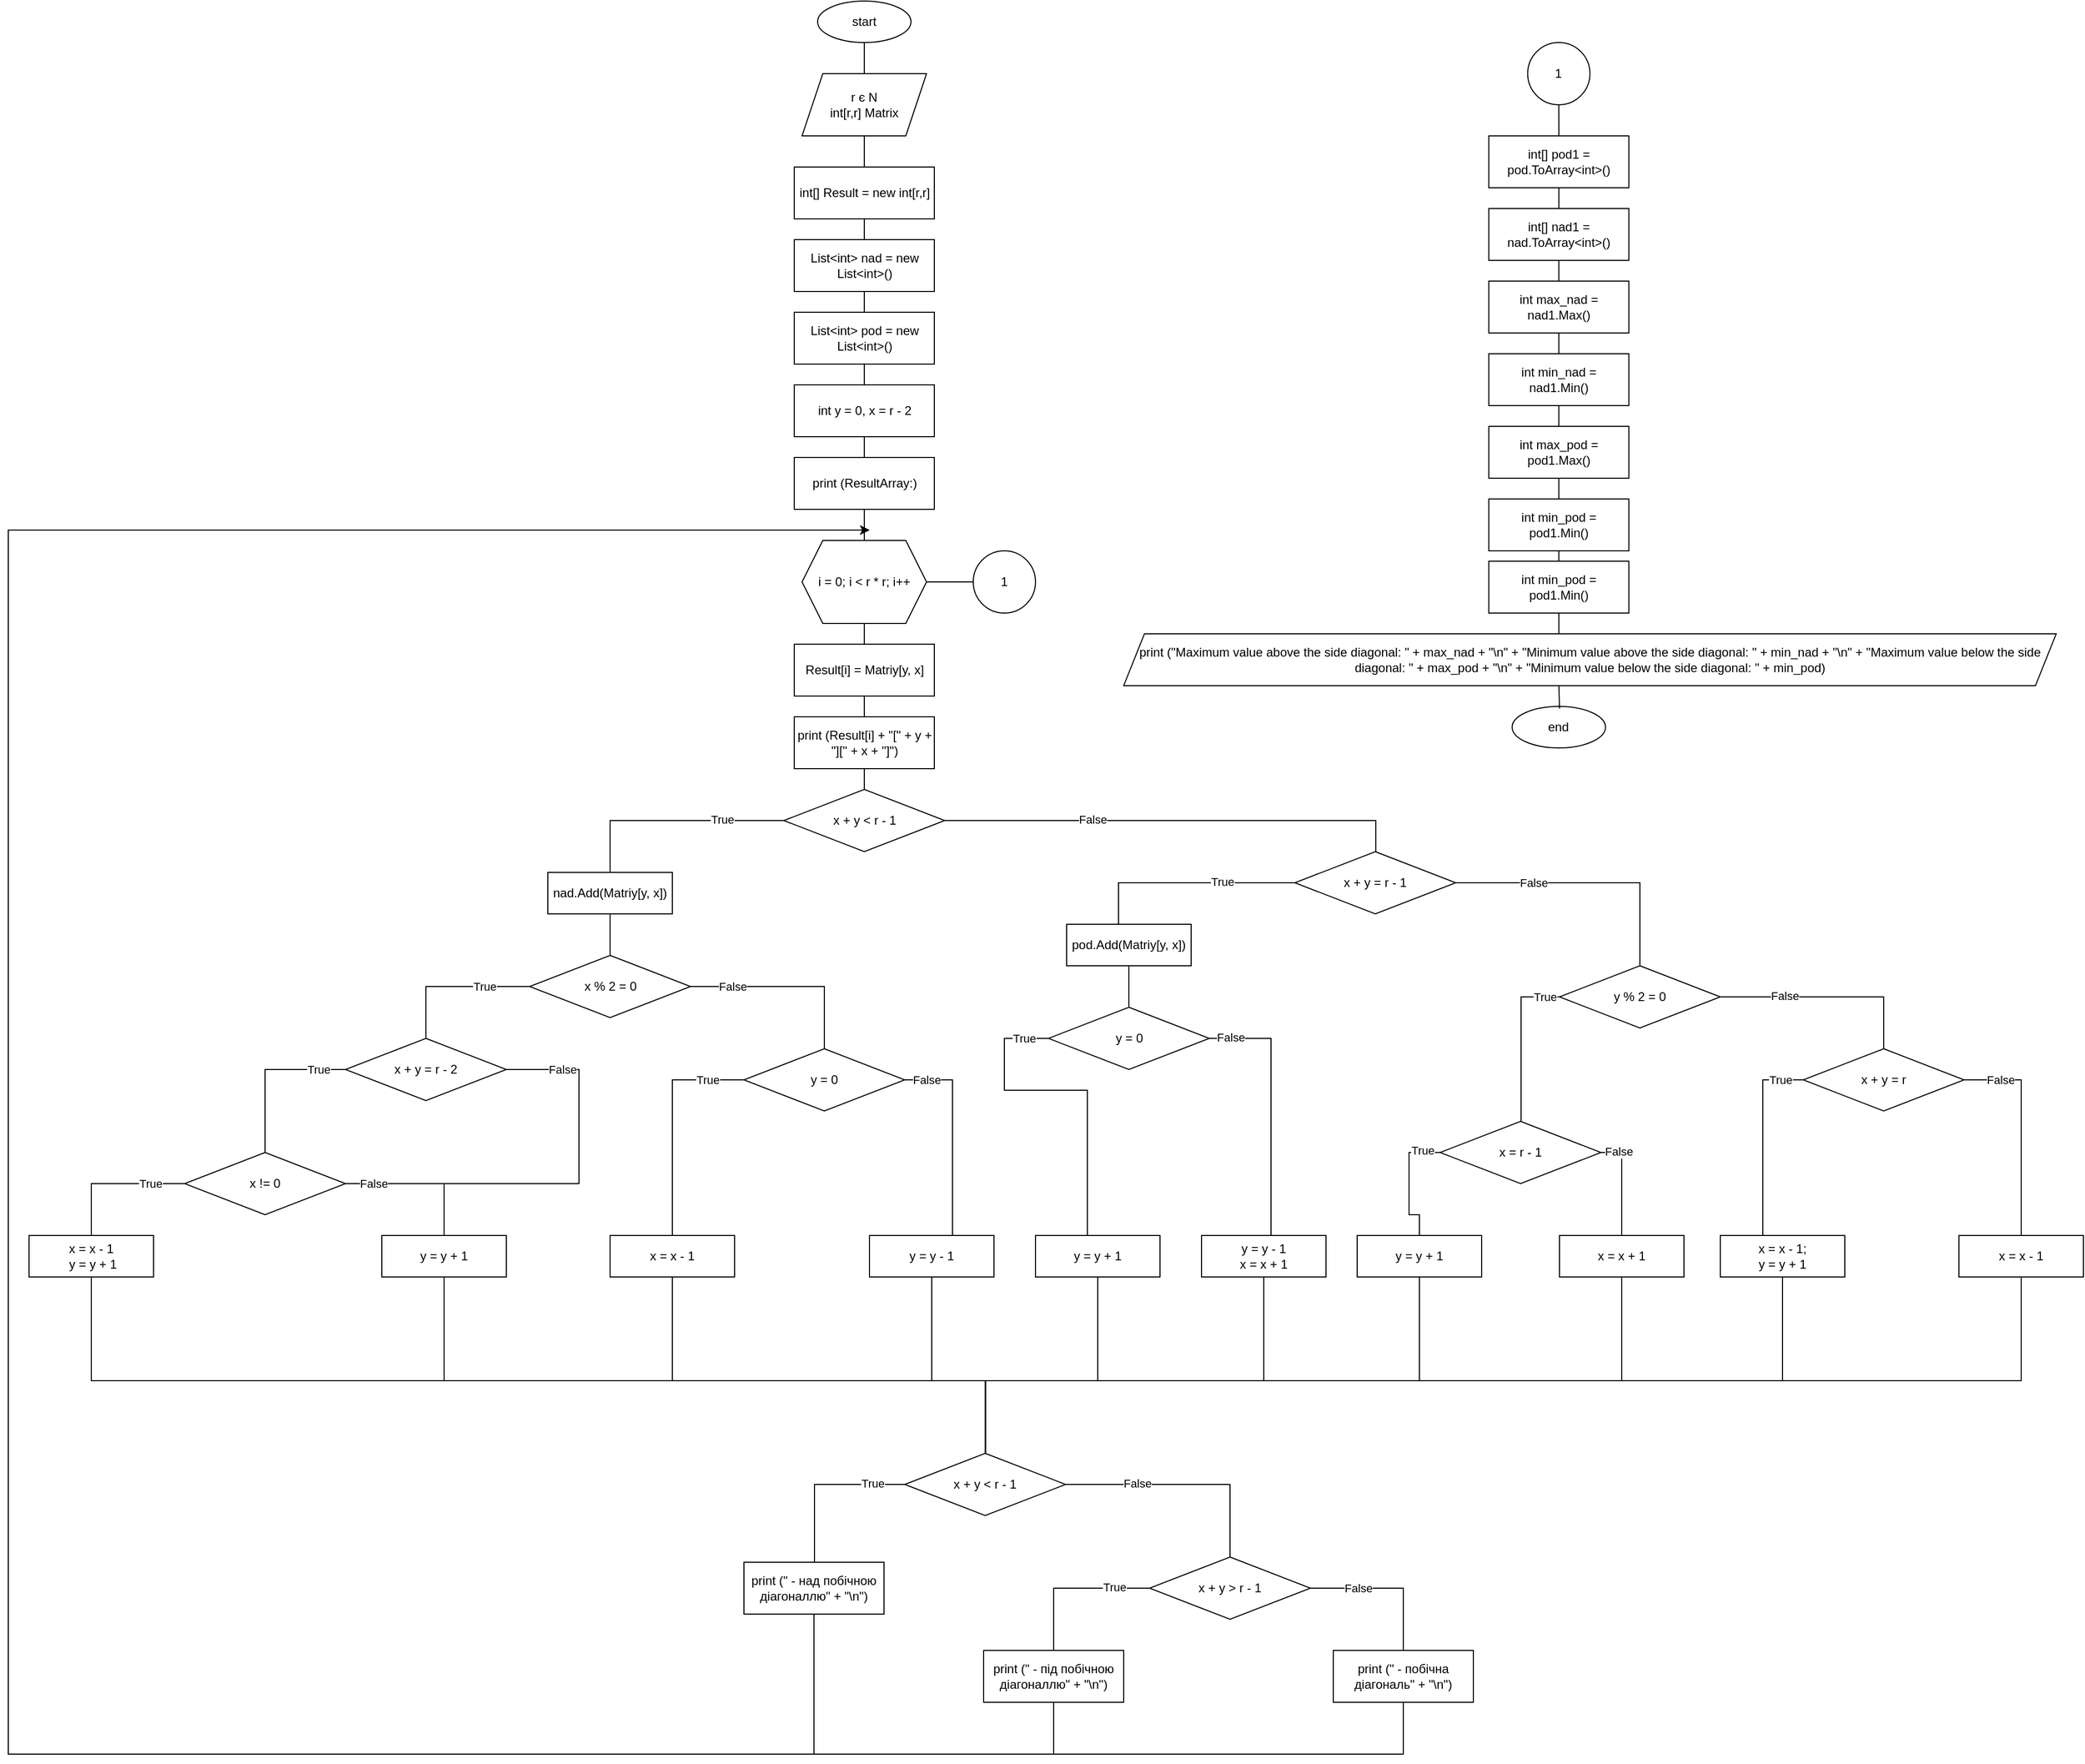 <mxfile version="15.8.4" type="device"><diagram id="0aFGs15Pa9pbPCYciyh3" name="SXEMA"><mxGraphModel dx="2048" dy="764" grid="1" gridSize="10" guides="1" tooltips="1" connect="1" arrows="1" fold="1" page="1" pageScale="1" pageWidth="827" pageHeight="1169" math="0" shadow="0"><root><mxCell id="0"/><mxCell id="1" parent="0"/><mxCell id="jtoXABAbTX1ExnjrlU8F-3" style="edgeStyle=orthogonalEdgeStyle;rounded=0;orthogonalLoop=1;jettySize=auto;html=1;endArrow=none;endFill=0;" parent="1" source="jtoXABAbTX1ExnjrlU8F-1" target="jtoXABAbTX1ExnjrlU8F-2" edge="1"><mxGeometry relative="1" as="geometry"/></mxCell><mxCell id="jtoXABAbTX1ExnjrlU8F-1" value="start" style="ellipse;whiteSpace=wrap;html=1;" parent="1" vertex="1"><mxGeometry x="330" y="310" width="90" height="40" as="geometry"/></mxCell><mxCell id="jtoXABAbTX1ExnjrlU8F-5" style="edgeStyle=orthogonalEdgeStyle;rounded=0;orthogonalLoop=1;jettySize=auto;html=1;endArrow=none;endFill=0;" parent="1" source="jtoXABAbTX1ExnjrlU8F-2" target="jtoXABAbTX1ExnjrlU8F-4" edge="1"><mxGeometry relative="1" as="geometry"/></mxCell><mxCell id="jtoXABAbTX1ExnjrlU8F-2" value="r є N&lt;br&gt;int[r,r] Matrix" style="shape=parallelogram;perimeter=parallelogramPerimeter;whiteSpace=wrap;html=1;fixedSize=1;" parent="1" vertex="1"><mxGeometry x="315" y="380" width="120" height="60" as="geometry"/></mxCell><mxCell id="jtoXABAbTX1ExnjrlU8F-8" style="edgeStyle=orthogonalEdgeStyle;rounded=0;orthogonalLoop=1;jettySize=auto;html=1;endArrow=none;endFill=0;" parent="1" source="jtoXABAbTX1ExnjrlU8F-4" target="jtoXABAbTX1ExnjrlU8F-7" edge="1"><mxGeometry relative="1" as="geometry"/></mxCell><mxCell id="jtoXABAbTX1ExnjrlU8F-4" value="int[] Result = new int[r,r]" style="rounded=0;whiteSpace=wrap;html=1;" parent="1" vertex="1"><mxGeometry x="307.5" y="470" width="135" height="50" as="geometry"/></mxCell><mxCell id="jtoXABAbTX1ExnjrlU8F-10" style="edgeStyle=orthogonalEdgeStyle;rounded=0;orthogonalLoop=1;jettySize=auto;html=1;endArrow=none;endFill=0;" parent="1" source="jtoXABAbTX1ExnjrlU8F-7" target="jtoXABAbTX1ExnjrlU8F-9" edge="1"><mxGeometry relative="1" as="geometry"/></mxCell><mxCell id="jtoXABAbTX1ExnjrlU8F-7" value="List&amp;lt;int&amp;gt; nad = new List&amp;lt;int&amp;gt;()" style="rounded=0;whiteSpace=wrap;html=1;" parent="1" vertex="1"><mxGeometry x="307.5" y="540" width="135" height="50" as="geometry"/></mxCell><mxCell id="jtoXABAbTX1ExnjrlU8F-12" style="edgeStyle=orthogonalEdgeStyle;rounded=0;orthogonalLoop=1;jettySize=auto;html=1;endArrow=none;endFill=0;" parent="1" source="jtoXABAbTX1ExnjrlU8F-9" target="jtoXABAbTX1ExnjrlU8F-11" edge="1"><mxGeometry relative="1" as="geometry"/></mxCell><mxCell id="jtoXABAbTX1ExnjrlU8F-9" value="List&amp;lt;int&amp;gt; pod = new List&amp;lt;int&amp;gt;()" style="rounded=0;whiteSpace=wrap;html=1;" parent="1" vertex="1"><mxGeometry x="307.5" y="610" width="135" height="50" as="geometry"/></mxCell><mxCell id="jtoXABAbTX1ExnjrlU8F-14" style="edgeStyle=orthogonalEdgeStyle;rounded=0;orthogonalLoop=1;jettySize=auto;html=1;endArrow=none;endFill=0;" parent="1" source="jtoXABAbTX1ExnjrlU8F-11" target="jtoXABAbTX1ExnjrlU8F-13" edge="1"><mxGeometry relative="1" as="geometry"/></mxCell><mxCell id="jtoXABAbTX1ExnjrlU8F-11" value="int y = 0, x = r - 2" style="rounded=0;whiteSpace=wrap;html=1;" parent="1" vertex="1"><mxGeometry x="307.5" y="680" width="135" height="50" as="geometry"/></mxCell><mxCell id="jtoXABAbTX1ExnjrlU8F-16" style="edgeStyle=orthogonalEdgeStyle;rounded=0;orthogonalLoop=1;jettySize=auto;html=1;endArrow=none;endFill=0;" parent="1" source="jtoXABAbTX1ExnjrlU8F-13" target="jtoXABAbTX1ExnjrlU8F-15" edge="1"><mxGeometry relative="1" as="geometry"/></mxCell><mxCell id="jtoXABAbTX1ExnjrlU8F-13" value="print (ResultArray:)" style="rounded=0;whiteSpace=wrap;html=1;" parent="1" vertex="1"><mxGeometry x="307.5" y="750" width="135" height="50" as="geometry"/></mxCell><mxCell id="jtoXABAbTX1ExnjrlU8F-18" style="edgeStyle=orthogonalEdgeStyle;rounded=0;orthogonalLoop=1;jettySize=auto;html=1;endArrow=none;endFill=0;" parent="1" source="jtoXABAbTX1ExnjrlU8F-15" target="jtoXABAbTX1ExnjrlU8F-17" edge="1"><mxGeometry relative="1" as="geometry"/></mxCell><mxCell id="u1njl9WRKRfnTMF2YB6j-2" style="edgeStyle=orthogonalEdgeStyle;rounded=0;orthogonalLoop=1;jettySize=auto;html=1;entryX=0;entryY=0.5;entryDx=0;entryDy=0;endArrow=none;endFill=0;" edge="1" parent="1" source="jtoXABAbTX1ExnjrlU8F-15" target="u1njl9WRKRfnTMF2YB6j-1"><mxGeometry relative="1" as="geometry"/></mxCell><mxCell id="jtoXABAbTX1ExnjrlU8F-15" value="i = 0; i &amp;lt; r * r; i++" style="shape=hexagon;perimeter=hexagonPerimeter2;whiteSpace=wrap;html=1;fixedSize=1;" parent="1" vertex="1"><mxGeometry x="315" y="830" width="120" height="80" as="geometry"/></mxCell><mxCell id="jtoXABAbTX1ExnjrlU8F-20" style="edgeStyle=orthogonalEdgeStyle;rounded=0;orthogonalLoop=1;jettySize=auto;html=1;endArrow=none;endFill=0;" parent="1" source="jtoXABAbTX1ExnjrlU8F-17" target="jtoXABAbTX1ExnjrlU8F-19" edge="1"><mxGeometry relative="1" as="geometry"/></mxCell><mxCell id="jtoXABAbTX1ExnjrlU8F-17" value="Result[i] = Matriy[y, x]" style="rounded=0;whiteSpace=wrap;html=1;" parent="1" vertex="1"><mxGeometry x="307.5" y="930" width="135" height="50" as="geometry"/></mxCell><mxCell id="jtoXABAbTX1ExnjrlU8F-22" style="edgeStyle=orthogonalEdgeStyle;rounded=0;orthogonalLoop=1;jettySize=auto;html=1;endArrow=none;endFill=0;" parent="1" source="jtoXABAbTX1ExnjrlU8F-19" target="jtoXABAbTX1ExnjrlU8F-21" edge="1"><mxGeometry relative="1" as="geometry"/></mxCell><mxCell id="jtoXABAbTX1ExnjrlU8F-19" value="print&amp;nbsp;(Result[i] + &quot;[&quot; + y + &quot;][&quot; + x + &quot;]&quot;)" style="rounded=0;whiteSpace=wrap;html=1;" parent="1" vertex="1"><mxGeometry x="307.5" y="1000" width="135" height="50" as="geometry"/></mxCell><mxCell id="jtoXABAbTX1ExnjrlU8F-24" style="edgeStyle=orthogonalEdgeStyle;rounded=0;orthogonalLoop=1;jettySize=auto;html=1;entryX=0.5;entryY=0;entryDx=0;entryDy=0;endArrow=none;endFill=0;" parent="1" source="jtoXABAbTX1ExnjrlU8F-21" target="jtoXABAbTX1ExnjrlU8F-23" edge="1"><mxGeometry relative="1" as="geometry"><Array as="points"><mxPoint x="130" y="1100"/></Array></mxGeometry></mxCell><mxCell id="jtoXABAbTX1ExnjrlU8F-27" value="True" style="edgeLabel;html=1;align=center;verticalAlign=middle;resizable=0;points=[];" parent="jtoXABAbTX1ExnjrlU8F-24" vertex="1" connectable="0"><mxGeometry x="-0.453" y="-1" relative="1" as="geometry"><mxPoint as="offset"/></mxGeometry></mxCell><mxCell id="jtoXABAbTX1ExnjrlU8F-66" style="edgeStyle=orthogonalEdgeStyle;rounded=0;orthogonalLoop=1;jettySize=auto;html=1;endArrow=none;endFill=0;" parent="1" source="jtoXABAbTX1ExnjrlU8F-21" target="jtoXABAbTX1ExnjrlU8F-65" edge="1"><mxGeometry relative="1" as="geometry"><Array as="points"><mxPoint x="868" y="1100"/></Array></mxGeometry></mxCell><mxCell id="jtoXABAbTX1ExnjrlU8F-91" value="False" style="edgeLabel;html=1;align=center;verticalAlign=middle;resizable=0;points=[];" parent="jtoXABAbTX1ExnjrlU8F-66" vertex="1" connectable="0"><mxGeometry x="-0.362" y="1" relative="1" as="geometry"><mxPoint as="offset"/></mxGeometry></mxCell><mxCell id="jtoXABAbTX1ExnjrlU8F-21" value="x + y &amp;lt; r - 1" style="rhombus;whiteSpace=wrap;html=1;" parent="1" vertex="1"><mxGeometry x="297.5" y="1070" width="155" height="60" as="geometry"/></mxCell><mxCell id="jtoXABAbTX1ExnjrlU8F-29" style="edgeStyle=orthogonalEdgeStyle;rounded=0;orthogonalLoop=1;jettySize=auto;html=1;endArrow=none;endFill=0;" parent="1" source="jtoXABAbTX1ExnjrlU8F-23" target="jtoXABAbTX1ExnjrlU8F-28" edge="1"><mxGeometry relative="1" as="geometry"/></mxCell><mxCell id="jtoXABAbTX1ExnjrlU8F-23" value="nad.Add(Matriy[y, x])" style="rounded=0;whiteSpace=wrap;html=1;" parent="1" vertex="1"><mxGeometry x="70" y="1150" width="120" height="40" as="geometry"/></mxCell><mxCell id="jtoXABAbTX1ExnjrlU8F-31" style="edgeStyle=orthogonalEdgeStyle;rounded=0;orthogonalLoop=1;jettySize=auto;html=1;entryX=0.5;entryY=0;entryDx=0;entryDy=0;endArrow=none;endFill=0;" parent="1" source="jtoXABAbTX1ExnjrlU8F-28" target="jtoXABAbTX1ExnjrlU8F-30" edge="1"><mxGeometry relative="1" as="geometry"><Array as="points"><mxPoint x="-47" y="1260"/></Array></mxGeometry></mxCell><mxCell id="jtoXABAbTX1ExnjrlU8F-34" value="True" style="edgeLabel;html=1;align=center;verticalAlign=middle;resizable=0;points=[];" parent="jtoXABAbTX1ExnjrlU8F-31" vertex="1" connectable="0"><mxGeometry x="-0.286" y="-1" relative="1" as="geometry"><mxPoint x="10" y="1" as="offset"/></mxGeometry></mxCell><mxCell id="jtoXABAbTX1ExnjrlU8F-55" style="edgeStyle=orthogonalEdgeStyle;rounded=0;orthogonalLoop=1;jettySize=auto;html=1;entryX=0.5;entryY=0;entryDx=0;entryDy=0;endArrow=none;endFill=0;" parent="1" source="jtoXABAbTX1ExnjrlU8F-28" target="jtoXABAbTX1ExnjrlU8F-53" edge="1"><mxGeometry relative="1" as="geometry"/></mxCell><mxCell id="jtoXABAbTX1ExnjrlU8F-56" value="False" style="edgeLabel;html=1;align=center;verticalAlign=middle;resizable=0;points=[];" parent="jtoXABAbTX1ExnjrlU8F-55" vertex="1" connectable="0"><mxGeometry x="-0.645" y="2" relative="1" as="geometry"><mxPoint x="7" y="2" as="offset"/></mxGeometry></mxCell><mxCell id="jtoXABAbTX1ExnjrlU8F-28" value="x % 2 = 0" style="rhombus;whiteSpace=wrap;html=1;" parent="1" vertex="1"><mxGeometry x="52.5" y="1230" width="155" height="60" as="geometry"/></mxCell><mxCell id="jtoXABAbTX1ExnjrlU8F-37" style="edgeStyle=orthogonalEdgeStyle;rounded=0;orthogonalLoop=1;jettySize=auto;html=1;entryX=0.5;entryY=0;entryDx=0;entryDy=0;endArrow=none;endFill=0;" parent="1" source="jtoXABAbTX1ExnjrlU8F-30" target="jtoXABAbTX1ExnjrlU8F-36" edge="1"><mxGeometry relative="1" as="geometry"><Array as="points"><mxPoint x="-202" y="1340"/></Array></mxGeometry></mxCell><mxCell id="jtoXABAbTX1ExnjrlU8F-48" value="True" style="edgeLabel;html=1;align=center;verticalAlign=middle;resizable=0;points=[];" parent="jtoXABAbTX1ExnjrlU8F-37" vertex="1" connectable="0"><mxGeometry x="-0.663" y="-1" relative="1" as="geometry"><mxPoint y="1" as="offset"/></mxGeometry></mxCell><mxCell id="jtoXABAbTX1ExnjrlU8F-46" style="edgeStyle=orthogonalEdgeStyle;rounded=0;orthogonalLoop=1;jettySize=auto;html=1;endArrow=none;endFill=0;entryX=0.5;entryY=0;entryDx=0;entryDy=0;exitX=1;exitY=0.5;exitDx=0;exitDy=0;" parent="1" source="jtoXABAbTX1ExnjrlU8F-30" target="jtoXABAbTX1ExnjrlU8F-35" edge="1"><mxGeometry relative="1" as="geometry"><mxPoint x="132.5" y="1350" as="sourcePoint"/><mxPoint x="152.5" y="1520" as="targetPoint"/><Array as="points"><mxPoint x="100" y="1340"/><mxPoint x="100" y="1450"/><mxPoint x="-30" y="1450"/></Array></mxGeometry></mxCell><mxCell id="jtoXABAbTX1ExnjrlU8F-51" value="False" style="edgeLabel;html=1;align=center;verticalAlign=middle;resizable=0;points=[];" parent="jtoXABAbTX1ExnjrlU8F-46" vertex="1" connectable="0"><mxGeometry x="-0.653" y="-2" relative="1" as="geometry"><mxPoint x="-9" y="-2" as="offset"/></mxGeometry></mxCell><mxCell id="jtoXABAbTX1ExnjrlU8F-30" value="x + y = r - 2" style="rhombus;whiteSpace=wrap;html=1;" parent="1" vertex="1"><mxGeometry x="-125" y="1310" width="155" height="60" as="geometry"/></mxCell><mxCell id="jtoXABAbTX1ExnjrlU8F-106" style="edgeStyle=orthogonalEdgeStyle;rounded=0;orthogonalLoop=1;jettySize=auto;html=1;endArrow=none;endFill=0;" parent="1" source="jtoXABAbTX1ExnjrlU8F-35" target="jtoXABAbTX1ExnjrlU8F-104" edge="1"><mxGeometry relative="1" as="geometry"><Array as="points"><mxPoint x="-30" y="1640"/><mxPoint x="492" y="1640"/></Array></mxGeometry></mxCell><mxCell id="jtoXABAbTX1ExnjrlU8F-35" value="y = y + 1" style="rounded=0;whiteSpace=wrap;html=1;" parent="1" vertex="1"><mxGeometry x="-90" y="1500" width="120" height="40" as="geometry"/></mxCell><mxCell id="jtoXABAbTX1ExnjrlU8F-43" style="edgeStyle=orthogonalEdgeStyle;rounded=0;orthogonalLoop=1;jettySize=auto;html=1;entryX=0.5;entryY=0;entryDx=0;entryDy=0;endArrow=none;endFill=0;" parent="1" source="jtoXABAbTX1ExnjrlU8F-36" target="jtoXABAbTX1ExnjrlU8F-41" edge="1"><mxGeometry relative="1" as="geometry"><Array as="points"><mxPoint x="-370" y="1450"/></Array></mxGeometry></mxCell><mxCell id="jtoXABAbTX1ExnjrlU8F-49" value="True" style="edgeLabel;html=1;align=center;verticalAlign=middle;resizable=0;points=[];" parent="jtoXABAbTX1ExnjrlU8F-43" vertex="1" connectable="0"><mxGeometry x="-0.305" relative="1" as="geometry"><mxPoint x="15" as="offset"/></mxGeometry></mxCell><mxCell id="jtoXABAbTX1ExnjrlU8F-45" style="edgeStyle=orthogonalEdgeStyle;rounded=0;orthogonalLoop=1;jettySize=auto;html=1;endArrow=none;endFill=0;" parent="1" source="jtoXABAbTX1ExnjrlU8F-36" target="jtoXABAbTX1ExnjrlU8F-35" edge="1"><mxGeometry relative="1" as="geometry"/></mxCell><mxCell id="jtoXABAbTX1ExnjrlU8F-52" value="False" style="edgeLabel;html=1;align=center;verticalAlign=middle;resizable=0;points=[];" parent="jtoXABAbTX1ExnjrlU8F-45" vertex="1" connectable="0"><mxGeometry x="-0.625" y="-1" relative="1" as="geometry"><mxPoint y="-1" as="offset"/></mxGeometry></mxCell><mxCell id="jtoXABAbTX1ExnjrlU8F-36" value="x != 0" style="rhombus;whiteSpace=wrap;html=1;" parent="1" vertex="1"><mxGeometry x="-280" y="1420" width="155" height="60" as="geometry"/></mxCell><mxCell id="jtoXABAbTX1ExnjrlU8F-105" style="edgeStyle=orthogonalEdgeStyle;rounded=0;orthogonalLoop=1;jettySize=auto;html=1;entryX=0.5;entryY=0;entryDx=0;entryDy=0;endArrow=none;endFill=0;" parent="1" source="jtoXABAbTX1ExnjrlU8F-41" target="jtoXABAbTX1ExnjrlU8F-104" edge="1"><mxGeometry relative="1" as="geometry"><Array as="points"><mxPoint x="-370" y="1640"/><mxPoint x="492" y="1640"/></Array></mxGeometry></mxCell><mxCell id="jtoXABAbTX1ExnjrlU8F-41" value="&lt;div&gt;x = x - 1&lt;/div&gt;&lt;div&gt;&amp;nbsp;y = y + 1&lt;/div&gt;" style="rounded=0;whiteSpace=wrap;html=1;" parent="1" vertex="1"><mxGeometry x="-430" y="1500" width="120" height="40" as="geometry"/></mxCell><mxCell id="jtoXABAbTX1ExnjrlU8F-60" style="edgeStyle=orthogonalEdgeStyle;rounded=0;orthogonalLoop=1;jettySize=auto;html=1;endArrow=none;endFill=0;" parent="1" source="jtoXABAbTX1ExnjrlU8F-53" target="jtoXABAbTX1ExnjrlU8F-59" edge="1"><mxGeometry relative="1" as="geometry"><Array as="points"><mxPoint x="460" y="1350"/></Array></mxGeometry></mxCell><mxCell id="jtoXABAbTX1ExnjrlU8F-63" value="False" style="edgeLabel;html=1;align=center;verticalAlign=middle;resizable=0;points=[];" parent="jtoXABAbTX1ExnjrlU8F-60" vertex="1" connectable="0"><mxGeometry x="-0.549" y="-1" relative="1" as="geometry"><mxPoint x="-23" y="-1" as="offset"/></mxGeometry></mxCell><mxCell id="jtoXABAbTX1ExnjrlU8F-62" style="edgeStyle=orthogonalEdgeStyle;rounded=0;orthogonalLoop=1;jettySize=auto;html=1;entryX=0.5;entryY=0;entryDx=0;entryDy=0;endArrow=none;endFill=0;" parent="1" source="jtoXABAbTX1ExnjrlU8F-53" target="jtoXABAbTX1ExnjrlU8F-58" edge="1"><mxGeometry relative="1" as="geometry"><Array as="points"><mxPoint x="190" y="1350"/></Array></mxGeometry></mxCell><mxCell id="jtoXABAbTX1ExnjrlU8F-64" value="True" style="edgeLabel;html=1;align=center;verticalAlign=middle;resizable=0;points=[];" parent="jtoXABAbTX1ExnjrlU8F-62" vertex="1" connectable="0"><mxGeometry x="-0.677" relative="1" as="geometry"><mxPoint as="offset"/></mxGeometry></mxCell><mxCell id="jtoXABAbTX1ExnjrlU8F-53" value="y = 0" style="rhombus;whiteSpace=wrap;html=1;" parent="1" vertex="1"><mxGeometry x="259" y="1320" width="155" height="60" as="geometry"/></mxCell><mxCell id="jtoXABAbTX1ExnjrlU8F-107" style="edgeStyle=orthogonalEdgeStyle;rounded=0;orthogonalLoop=1;jettySize=auto;html=1;endArrow=none;endFill=0;" parent="1" source="jtoXABAbTX1ExnjrlU8F-58" target="jtoXABAbTX1ExnjrlU8F-104" edge="1"><mxGeometry relative="1" as="geometry"><Array as="points"><mxPoint x="190" y="1640"/><mxPoint x="492" y="1640"/></Array></mxGeometry></mxCell><mxCell id="jtoXABAbTX1ExnjrlU8F-58" value="x = x - 1" style="rounded=0;whiteSpace=wrap;html=1;" parent="1" vertex="1"><mxGeometry x="130" y="1500" width="120" height="40" as="geometry"/></mxCell><mxCell id="jtoXABAbTX1ExnjrlU8F-108" style="edgeStyle=orthogonalEdgeStyle;rounded=0;orthogonalLoop=1;jettySize=auto;html=1;endArrow=none;endFill=0;" parent="1" source="jtoXABAbTX1ExnjrlU8F-59" target="jtoXABAbTX1ExnjrlU8F-104" edge="1"><mxGeometry relative="1" as="geometry"><Array as="points"><mxPoint x="440" y="1640"/><mxPoint x="492" y="1640"/></Array></mxGeometry></mxCell><mxCell id="jtoXABAbTX1ExnjrlU8F-59" value="y = y - 1" style="rounded=0;whiteSpace=wrap;html=1;" parent="1" vertex="1"><mxGeometry x="380" y="1500" width="120" height="40" as="geometry"/></mxCell><mxCell id="jtoXABAbTX1ExnjrlU8F-68" style="edgeStyle=orthogonalEdgeStyle;rounded=0;orthogonalLoop=1;jettySize=auto;html=1;endArrow=none;endFill=0;entryX=0.5;entryY=0;entryDx=0;entryDy=0;" parent="1" source="jtoXABAbTX1ExnjrlU8F-65" target="jtoXABAbTX1ExnjrlU8F-67" edge="1"><mxGeometry relative="1" as="geometry"><Array as="points"><mxPoint x="620" y="1160"/></Array></mxGeometry></mxCell><mxCell id="jtoXABAbTX1ExnjrlU8F-92" value="True" style="edgeLabel;html=1;align=center;verticalAlign=middle;resizable=0;points=[];" parent="jtoXABAbTX1ExnjrlU8F-68" vertex="1" connectable="0"><mxGeometry x="-0.361" y="-1" relative="1" as="geometry"><mxPoint as="offset"/></mxGeometry></mxCell><mxCell id="jtoXABAbTX1ExnjrlU8F-77" style="edgeStyle=orthogonalEdgeStyle;rounded=0;orthogonalLoop=1;jettySize=auto;html=1;entryX=0.5;entryY=0;entryDx=0;entryDy=0;endArrow=none;endFill=0;" parent="1" source="jtoXABAbTX1ExnjrlU8F-65" target="jtoXABAbTX1ExnjrlU8F-76" edge="1"><mxGeometry relative="1" as="geometry"/></mxCell><mxCell id="jtoXABAbTX1ExnjrlU8F-93" value="False" style="edgeLabel;html=1;align=center;verticalAlign=middle;resizable=0;points=[];" parent="jtoXABAbTX1ExnjrlU8F-77" vertex="1" connectable="0"><mxGeometry x="-0.53" relative="1" as="geometry"><mxPoint x="14" as="offset"/></mxGeometry></mxCell><mxCell id="jtoXABAbTX1ExnjrlU8F-65" value="x + y = r - 1" style="rhombus;whiteSpace=wrap;html=1;" parent="1" vertex="1"><mxGeometry x="790" y="1130" width="155" height="60" as="geometry"/></mxCell><mxCell id="jtoXABAbTX1ExnjrlU8F-71" style="edgeStyle=orthogonalEdgeStyle;rounded=0;orthogonalLoop=1;jettySize=auto;html=1;endArrow=none;endFill=0;" parent="1" source="jtoXABAbTX1ExnjrlU8F-67" target="jtoXABAbTX1ExnjrlU8F-70" edge="1"><mxGeometry relative="1" as="geometry"/></mxCell><mxCell id="jtoXABAbTX1ExnjrlU8F-67" value="pod.Add(Matriy[y, x])" style="rounded=0;whiteSpace=wrap;html=1;" parent="1" vertex="1"><mxGeometry x="570" y="1200" width="120" height="40" as="geometry"/></mxCell><mxCell id="jtoXABAbTX1ExnjrlU8F-74" style="edgeStyle=orthogonalEdgeStyle;rounded=0;orthogonalLoop=1;jettySize=auto;html=1;entryX=0.5;entryY=0;entryDx=0;entryDy=0;endArrow=none;endFill=0;exitX=0;exitY=0.5;exitDx=0;exitDy=0;" parent="1" source="jtoXABAbTX1ExnjrlU8F-70" target="jtoXABAbTX1ExnjrlU8F-72" edge="1"><mxGeometry relative="1" as="geometry"><Array as="points"><mxPoint x="510" y="1310"/><mxPoint x="510" y="1360"/><mxPoint x="590" y="1360"/></Array></mxGeometry></mxCell><mxCell id="jtoXABAbTX1ExnjrlU8F-101" value="True" style="edgeLabel;html=1;align=center;verticalAlign=middle;resizable=0;points=[];" parent="jtoXABAbTX1ExnjrlU8F-74" vertex="1" connectable="0"><mxGeometry x="-0.797" y="-1" relative="1" as="geometry"><mxPoint x="9" y="1" as="offset"/></mxGeometry></mxCell><mxCell id="jtoXABAbTX1ExnjrlU8F-75" style="edgeStyle=orthogonalEdgeStyle;rounded=0;orthogonalLoop=1;jettySize=auto;html=1;endArrow=none;endFill=0;entryX=0.5;entryY=0;entryDx=0;entryDy=0;" parent="1" source="jtoXABAbTX1ExnjrlU8F-70" target="jtoXABAbTX1ExnjrlU8F-73" edge="1"><mxGeometry relative="1" as="geometry"><Array as="points"><mxPoint x="767" y="1310"/></Array></mxGeometry></mxCell><mxCell id="jtoXABAbTX1ExnjrlU8F-100" value="False" style="edgeLabel;html=1;align=center;verticalAlign=middle;resizable=0;points=[];" parent="jtoXABAbTX1ExnjrlU8F-75" vertex="1" connectable="0"><mxGeometry x="-0.84" y="1" relative="1" as="geometry"><mxPoint as="offset"/></mxGeometry></mxCell><mxCell id="jtoXABAbTX1ExnjrlU8F-70" value="y = 0" style="rhombus;whiteSpace=wrap;html=1;" parent="1" vertex="1"><mxGeometry x="552.5" y="1280" width="155" height="60" as="geometry"/></mxCell><mxCell id="jtoXABAbTX1ExnjrlU8F-109" style="edgeStyle=orthogonalEdgeStyle;rounded=0;orthogonalLoop=1;jettySize=auto;html=1;endArrow=none;endFill=0;" parent="1" source="jtoXABAbTX1ExnjrlU8F-72" target="jtoXABAbTX1ExnjrlU8F-104" edge="1"><mxGeometry relative="1" as="geometry"><Array as="points"><mxPoint x="600" y="1640"/><mxPoint x="492" y="1640"/></Array></mxGeometry></mxCell><mxCell id="jtoXABAbTX1ExnjrlU8F-72" value="y = y + 1" style="rounded=0;whiteSpace=wrap;html=1;" parent="1" vertex="1"><mxGeometry x="540" y="1500" width="120" height="40" as="geometry"/></mxCell><mxCell id="jtoXABAbTX1ExnjrlU8F-110" style="edgeStyle=orthogonalEdgeStyle;rounded=0;orthogonalLoop=1;jettySize=auto;html=1;endArrow=none;endFill=0;" parent="1" source="jtoXABAbTX1ExnjrlU8F-73" target="jtoXABAbTX1ExnjrlU8F-104" edge="1"><mxGeometry relative="1" as="geometry"><Array as="points"><mxPoint x="760" y="1640"/><mxPoint x="492" y="1640"/></Array></mxGeometry></mxCell><mxCell id="jtoXABAbTX1ExnjrlU8F-73" value="&lt;div&gt;y = y - 1&lt;/div&gt;&lt;div&gt;x = x + 1&lt;/div&gt;" style="rounded=0;whiteSpace=wrap;html=1;" parent="1" vertex="1"><mxGeometry x="700" y="1500" width="120" height="40" as="geometry"/></mxCell><mxCell id="jtoXABAbTX1ExnjrlU8F-84" style="edgeStyle=orthogonalEdgeStyle;rounded=0;orthogonalLoop=1;jettySize=auto;html=1;endArrow=none;endFill=0;" parent="1" source="jtoXABAbTX1ExnjrlU8F-76" target="jtoXABAbTX1ExnjrlU8F-79" edge="1"><mxGeometry relative="1" as="geometry"/></mxCell><mxCell id="jtoXABAbTX1ExnjrlU8F-94" value="False" style="edgeLabel;html=1;align=center;verticalAlign=middle;resizable=0;points=[];" parent="jtoXABAbTX1ExnjrlU8F-84" vertex="1" connectable="0"><mxGeometry x="-0.409" y="1" relative="1" as="geometry"><mxPoint as="offset"/></mxGeometry></mxCell><mxCell id="jtoXABAbTX1ExnjrlU8F-85" style="edgeStyle=orthogonalEdgeStyle;rounded=0;orthogonalLoop=1;jettySize=auto;html=1;endArrow=none;endFill=0;" parent="1" source="jtoXABAbTX1ExnjrlU8F-76" target="jtoXABAbTX1ExnjrlU8F-78" edge="1"><mxGeometry relative="1" as="geometry"><Array as="points"><mxPoint x="1008" y="1270"/></Array></mxGeometry></mxCell><mxCell id="jtoXABAbTX1ExnjrlU8F-99" value="True" style="edgeLabel;html=1;align=center;verticalAlign=middle;resizable=0;points=[];" parent="jtoXABAbTX1ExnjrlU8F-85" vertex="1" connectable="0"><mxGeometry x="-0.65" y="-1" relative="1" as="geometry"><mxPoint x="13" y="1" as="offset"/></mxGeometry></mxCell><mxCell id="jtoXABAbTX1ExnjrlU8F-76" value="y % 2 = 0" style="rhombus;whiteSpace=wrap;html=1;" parent="1" vertex="1"><mxGeometry x="1045" y="1240" width="155" height="60" as="geometry"/></mxCell><mxCell id="jtoXABAbTX1ExnjrlU8F-86" style="edgeStyle=orthogonalEdgeStyle;rounded=0;orthogonalLoop=1;jettySize=auto;html=1;endArrow=none;endFill=0;entryX=0.5;entryY=0;entryDx=0;entryDy=0;" parent="1" source="jtoXABAbTX1ExnjrlU8F-78" target="jtoXABAbTX1ExnjrlU8F-80" edge="1"><mxGeometry relative="1" as="geometry"><Array as="points"><mxPoint x="900" y="1420"/><mxPoint x="900" y="1480"/><mxPoint x="910" y="1480"/></Array></mxGeometry></mxCell><mxCell id="jtoXABAbTX1ExnjrlU8F-97" value="True" style="edgeLabel;html=1;align=center;verticalAlign=middle;resizable=0;points=[];" parent="jtoXABAbTX1ExnjrlU8F-86" vertex="1" connectable="0"><mxGeometry x="-0.551" relative="1" as="geometry"><mxPoint x="10" y="-2" as="offset"/></mxGeometry></mxCell><mxCell id="jtoXABAbTX1ExnjrlU8F-87" style="edgeStyle=orthogonalEdgeStyle;rounded=0;orthogonalLoop=1;jettySize=auto;html=1;endArrow=none;endFill=0;exitX=1;exitY=0.5;exitDx=0;exitDy=0;" parent="1" source="jtoXABAbTX1ExnjrlU8F-78" target="jtoXABAbTX1ExnjrlU8F-81" edge="1"><mxGeometry relative="1" as="geometry"><Array as="points"><mxPoint x="1105" y="1420"/></Array></mxGeometry></mxCell><mxCell id="jtoXABAbTX1ExnjrlU8F-98" value="False" style="edgeLabel;html=1;align=center;verticalAlign=middle;resizable=0;points=[];" parent="jtoXABAbTX1ExnjrlU8F-87" vertex="1" connectable="0"><mxGeometry x="-0.669" y="1" relative="1" as="geometry"><mxPoint as="offset"/></mxGeometry></mxCell><mxCell id="jtoXABAbTX1ExnjrlU8F-78" value="x = r - 1" style="rhombus;whiteSpace=wrap;html=1;" parent="1" vertex="1"><mxGeometry x="930" y="1390" width="155" height="60" as="geometry"/></mxCell><mxCell id="jtoXABAbTX1ExnjrlU8F-88" style="edgeStyle=orthogonalEdgeStyle;rounded=0;orthogonalLoop=1;jettySize=auto;html=1;entryX=0.5;entryY=0;entryDx=0;entryDy=0;endArrow=none;endFill=0;" parent="1" edge="1"><mxGeometry relative="1" as="geometry"><mxPoint x="1281" y="1350" as="sourcePoint"/><mxPoint x="1261" y="1500" as="targetPoint"/><Array as="points"><mxPoint x="1241" y="1350"/><mxPoint x="1241" y="1500"/></Array></mxGeometry></mxCell><mxCell id="jtoXABAbTX1ExnjrlU8F-96" value="True" style="edgeLabel;html=1;align=center;verticalAlign=middle;resizable=0;points=[];" parent="jtoXABAbTX1ExnjrlU8F-88" vertex="1" connectable="0"><mxGeometry x="-0.732" relative="1" as="geometry"><mxPoint x="5" as="offset"/></mxGeometry></mxCell><mxCell id="jtoXABAbTX1ExnjrlU8F-89" style="edgeStyle=orthogonalEdgeStyle;rounded=0;orthogonalLoop=1;jettySize=auto;html=1;entryX=0.5;entryY=0;entryDx=0;entryDy=0;endArrow=none;endFill=0;" parent="1" source="jtoXABAbTX1ExnjrlU8F-79" target="jtoXABAbTX1ExnjrlU8F-83" edge="1"><mxGeometry relative="1" as="geometry"><Array as="points"><mxPoint x="1490" y="1350"/><mxPoint x="1490" y="1500"/></Array></mxGeometry></mxCell><mxCell id="jtoXABAbTX1ExnjrlU8F-95" value="False" style="edgeLabel;html=1;align=center;verticalAlign=middle;resizable=0;points=[];" parent="jtoXABAbTX1ExnjrlU8F-89" vertex="1" connectable="0"><mxGeometry x="-0.664" relative="1" as="geometry"><mxPoint as="offset"/></mxGeometry></mxCell><mxCell id="jtoXABAbTX1ExnjrlU8F-79" value="x + y = r" style="rhombus;whiteSpace=wrap;html=1;" parent="1" vertex="1"><mxGeometry x="1280" y="1320" width="155" height="60" as="geometry"/></mxCell><mxCell id="jtoXABAbTX1ExnjrlU8F-111" style="edgeStyle=orthogonalEdgeStyle;rounded=0;orthogonalLoop=1;jettySize=auto;html=1;endArrow=none;endFill=0;" parent="1" source="jtoXABAbTX1ExnjrlU8F-80" target="jtoXABAbTX1ExnjrlU8F-104" edge="1"><mxGeometry relative="1" as="geometry"><Array as="points"><mxPoint x="910" y="1640"/><mxPoint x="492" y="1640"/></Array></mxGeometry></mxCell><mxCell id="jtoXABAbTX1ExnjrlU8F-80" value="y = y + 1" style="rounded=0;whiteSpace=wrap;html=1;" parent="1" vertex="1"><mxGeometry x="850" y="1500" width="120" height="40" as="geometry"/></mxCell><mxCell id="jtoXABAbTX1ExnjrlU8F-112" style="edgeStyle=orthogonalEdgeStyle;rounded=0;orthogonalLoop=1;jettySize=auto;html=1;endArrow=none;endFill=0;" parent="1" source="jtoXABAbTX1ExnjrlU8F-81" target="jtoXABAbTX1ExnjrlU8F-104" edge="1"><mxGeometry relative="1" as="geometry"><Array as="points"><mxPoint x="1105" y="1640"/><mxPoint x="492" y="1640"/></Array></mxGeometry></mxCell><mxCell id="jtoXABAbTX1ExnjrlU8F-81" value="x = x + 1" style="rounded=0;whiteSpace=wrap;html=1;" parent="1" vertex="1"><mxGeometry x="1045" y="1500" width="120" height="40" as="geometry"/></mxCell><mxCell id="jtoXABAbTX1ExnjrlU8F-113" style="edgeStyle=orthogonalEdgeStyle;rounded=0;orthogonalLoop=1;jettySize=auto;html=1;endArrow=none;endFill=0;" parent="1" source="jtoXABAbTX1ExnjrlU8F-82" target="jtoXABAbTX1ExnjrlU8F-104" edge="1"><mxGeometry relative="1" as="geometry"><Array as="points"><mxPoint x="1260" y="1640"/><mxPoint x="492" y="1640"/></Array></mxGeometry></mxCell><mxCell id="jtoXABAbTX1ExnjrlU8F-82" value="&lt;div&gt;x = x - 1;&lt;/div&gt;&lt;div&gt;y = y + 1&lt;/div&gt;" style="rounded=0;whiteSpace=wrap;html=1;" parent="1" vertex="1"><mxGeometry x="1200" y="1500" width="120" height="40" as="geometry"/></mxCell><mxCell id="jtoXABAbTX1ExnjrlU8F-114" style="edgeStyle=orthogonalEdgeStyle;rounded=0;orthogonalLoop=1;jettySize=auto;html=1;endArrow=none;endFill=0;" parent="1" source="jtoXABAbTX1ExnjrlU8F-83" target="jtoXABAbTX1ExnjrlU8F-104" edge="1"><mxGeometry relative="1" as="geometry"><Array as="points"><mxPoint x="1490" y="1640"/><mxPoint x="492" y="1640"/></Array></mxGeometry></mxCell><mxCell id="jtoXABAbTX1ExnjrlU8F-83" value="x = x - 1" style="rounded=0;whiteSpace=wrap;html=1;" parent="1" vertex="1"><mxGeometry x="1430" y="1500" width="120" height="40" as="geometry"/></mxCell><mxCell id="jtoXABAbTX1ExnjrlU8F-119" style="edgeStyle=orthogonalEdgeStyle;rounded=0;orthogonalLoop=1;jettySize=auto;html=1;endArrow=none;endFill=0;" parent="1" source="jtoXABAbTX1ExnjrlU8F-104" target="jtoXABAbTX1ExnjrlU8F-115" edge="1"><mxGeometry relative="1" as="geometry"/></mxCell><mxCell id="u1njl9WRKRfnTMF2YB6j-5" value="False" style="edgeLabel;html=1;align=center;verticalAlign=middle;resizable=0;points=[];" vertex="1" connectable="0" parent="jtoXABAbTX1ExnjrlU8F-119"><mxGeometry x="-0.401" y="1" relative="1" as="geometry"><mxPoint as="offset"/></mxGeometry></mxCell><mxCell id="jtoXABAbTX1ExnjrlU8F-121" style="edgeStyle=orthogonalEdgeStyle;rounded=0;orthogonalLoop=1;jettySize=auto;html=1;endArrow=none;endFill=0;" parent="1" source="jtoXABAbTX1ExnjrlU8F-104" target="jtoXABAbTX1ExnjrlU8F-116" edge="1"><mxGeometry relative="1" as="geometry"><Array as="points"><mxPoint x="327" y="1740"/></Array></mxGeometry></mxCell><mxCell id="u1njl9WRKRfnTMF2YB6j-6" value="True" style="edgeLabel;html=1;align=center;verticalAlign=middle;resizable=0;points=[];" vertex="1" connectable="0" parent="jtoXABAbTX1ExnjrlU8F-121"><mxGeometry x="-0.61" y="-1" relative="1" as="geometry"><mxPoint as="offset"/></mxGeometry></mxCell><mxCell id="jtoXABAbTX1ExnjrlU8F-104" value="x + y &amp;lt; r - 1" style="rhombus;whiteSpace=wrap;html=1;" parent="1" vertex="1"><mxGeometry x="414" y="1710" width="155" height="60" as="geometry"/></mxCell><mxCell id="jtoXABAbTX1ExnjrlU8F-122" style="edgeStyle=orthogonalEdgeStyle;rounded=0;orthogonalLoop=1;jettySize=auto;html=1;endArrow=none;endFill=0;" parent="1" source="jtoXABAbTX1ExnjrlU8F-115" target="jtoXABAbTX1ExnjrlU8F-117" edge="1"><mxGeometry relative="1" as="geometry"/></mxCell><mxCell id="u1njl9WRKRfnTMF2YB6j-7" value="True" style="edgeLabel;html=1;align=center;verticalAlign=middle;resizable=0;points=[];" vertex="1" connectable="0" parent="jtoXABAbTX1ExnjrlU8F-122"><mxGeometry x="-0.546" y="-1" relative="1" as="geometry"><mxPoint as="offset"/></mxGeometry></mxCell><mxCell id="jtoXABAbTX1ExnjrlU8F-123" style="edgeStyle=orthogonalEdgeStyle;rounded=0;orthogonalLoop=1;jettySize=auto;html=1;endArrow=none;endFill=0;" parent="1" source="jtoXABAbTX1ExnjrlU8F-115" target="jtoXABAbTX1ExnjrlU8F-118" edge="1"><mxGeometry relative="1" as="geometry"/></mxCell><mxCell id="u1njl9WRKRfnTMF2YB6j-8" value="False" style="edgeLabel;html=1;align=center;verticalAlign=middle;resizable=0;points=[];" vertex="1" connectable="0" parent="jtoXABAbTX1ExnjrlU8F-123"><mxGeometry x="-0.62" y="1" relative="1" as="geometry"><mxPoint x="17" y="1" as="offset"/></mxGeometry></mxCell><mxCell id="jtoXABAbTX1ExnjrlU8F-115" value="x + y &amp;gt; r - 1" style="rhombus;whiteSpace=wrap;html=1;" parent="1" vertex="1"><mxGeometry x="650" y="1810" width="155" height="60" as="geometry"/></mxCell><mxCell id="jtoXABAbTX1ExnjrlU8F-126" style="edgeStyle=orthogonalEdgeStyle;rounded=0;orthogonalLoop=1;jettySize=auto;html=1;endArrow=classic;endFill=1;" parent="1" source="jtoXABAbTX1ExnjrlU8F-116" edge="1"><mxGeometry relative="1" as="geometry"><mxPoint x="380" y="820.0" as="targetPoint"/><Array as="points"><mxPoint x="327" y="2000"/><mxPoint x="-450" y="2000"/><mxPoint x="-450" y="820"/></Array></mxGeometry></mxCell><mxCell id="jtoXABAbTX1ExnjrlU8F-116" value="print (&quot; - над побiчною дiагоналлю&quot; + &quot;\n&quot;)" style="rounded=0;whiteSpace=wrap;html=1;" parent="1" vertex="1"><mxGeometry x="259" y="1815" width="135" height="50" as="geometry"/></mxCell><mxCell id="jtoXABAbTX1ExnjrlU8F-125" style="edgeStyle=orthogonalEdgeStyle;rounded=0;orthogonalLoop=1;jettySize=auto;html=1;endArrow=classic;endFill=1;" parent="1" source="jtoXABAbTX1ExnjrlU8F-117" edge="1"><mxGeometry relative="1" as="geometry"><mxPoint x="380" y="820" as="targetPoint"/><Array as="points"><mxPoint x="558" y="2000"/><mxPoint x="-450" y="2000"/><mxPoint x="-450" y="820"/></Array></mxGeometry></mxCell><mxCell id="jtoXABAbTX1ExnjrlU8F-117" value="print (&quot; - пiд побiчною дiагоналлю&quot; + &quot;\n&quot;)" style="rounded=0;whiteSpace=wrap;html=1;" parent="1" vertex="1"><mxGeometry x="490" y="1900" width="135" height="50" as="geometry"/></mxCell><mxCell id="jtoXABAbTX1ExnjrlU8F-124" style="edgeStyle=orthogonalEdgeStyle;rounded=0;orthogonalLoop=1;jettySize=auto;html=1;endArrow=classic;endFill=1;" parent="1" source="jtoXABAbTX1ExnjrlU8F-118" edge="1"><mxGeometry relative="1" as="geometry"><mxPoint x="380" y="820" as="targetPoint"/><Array as="points"><mxPoint x="895" y="2000"/><mxPoint x="-450" y="2000"/><mxPoint x="-450" y="820"/></Array></mxGeometry></mxCell><mxCell id="jtoXABAbTX1ExnjrlU8F-118" value="print (&quot; - побiчна дiагональ&quot; + &quot;\n&quot;)" style="rounded=0;whiteSpace=wrap;html=1;" parent="1" vertex="1"><mxGeometry x="827" y="1900" width="135" height="50" as="geometry"/></mxCell><mxCell id="jtoXABAbTX1ExnjrlU8F-136" style="edgeStyle=orthogonalEdgeStyle;rounded=0;orthogonalLoop=1;jettySize=auto;html=1;exitX=0.5;exitY=0;exitDx=0;exitDy=0;entryX=0.5;entryY=1;entryDx=0;entryDy=0;endArrow=none;endFill=0;startArrow=none;" parent="1" source="jtoXABAbTX1ExnjrlU8F-138" target="jtoXABAbTX1ExnjrlU8F-130" edge="1"><mxGeometry relative="1" as="geometry"/></mxCell><mxCell id="jtoXABAbTX1ExnjrlU8F-128" value="end" style="ellipse;whiteSpace=wrap;html=1;" parent="1" vertex="1"><mxGeometry x="999.38" y="990" width="90" height="40" as="geometry"/></mxCell><mxCell id="jtoXABAbTX1ExnjrlU8F-133" style="edgeStyle=orthogonalEdgeStyle;rounded=0;orthogonalLoop=1;jettySize=auto;html=1;endArrow=none;endFill=0;" parent="1" source="jtoXABAbTX1ExnjrlU8F-129" target="jtoXABAbTX1ExnjrlU8F-132" edge="1"><mxGeometry relative="1" as="geometry"/></mxCell><mxCell id="jtoXABAbTX1ExnjrlU8F-129" value="int[] pod1 = pod.ToArray&amp;lt;int&amp;gt;()" style="rounded=0;whiteSpace=wrap;html=1;" parent="1" vertex="1"><mxGeometry x="976.87" y="440" width="135" height="50" as="geometry"/></mxCell><mxCell id="jtoXABAbTX1ExnjrlU8F-130" value="int min_nad = nad1.Min()" style="rounded=0;whiteSpace=wrap;html=1;" parent="1" vertex="1"><mxGeometry x="976.87" y="650" width="135" height="50" as="geometry"/></mxCell><mxCell id="jtoXABAbTX1ExnjrlU8F-134" style="edgeStyle=orthogonalEdgeStyle;rounded=0;orthogonalLoop=1;jettySize=auto;html=1;exitX=0.5;exitY=0;exitDx=0;exitDy=0;entryX=0.5;entryY=1;entryDx=0;entryDy=0;endArrow=none;endFill=0;" parent="1" source="jtoXABAbTX1ExnjrlU8F-131" target="jtoXABAbTX1ExnjrlU8F-132" edge="1"><mxGeometry relative="1" as="geometry"/></mxCell><mxCell id="jtoXABAbTX1ExnjrlU8F-135" style="edgeStyle=orthogonalEdgeStyle;rounded=0;orthogonalLoop=1;jettySize=auto;html=1;exitX=0.5;exitY=1;exitDx=0;exitDy=0;entryX=0.5;entryY=0;entryDx=0;entryDy=0;endArrow=none;endFill=0;" parent="1" source="jtoXABAbTX1ExnjrlU8F-131" target="jtoXABAbTX1ExnjrlU8F-130" edge="1"><mxGeometry relative="1" as="geometry"/></mxCell><mxCell id="jtoXABAbTX1ExnjrlU8F-131" value="int max_nad = nad1.Max()" style="rounded=0;whiteSpace=wrap;html=1;" parent="1" vertex="1"><mxGeometry x="976.87" y="580" width="135" height="50" as="geometry"/></mxCell><mxCell id="jtoXABAbTX1ExnjrlU8F-132" value="int[] nad1 = nad.ToArray&amp;lt;int&amp;gt;()" style="rounded=0;whiteSpace=wrap;html=1;" parent="1" vertex="1"><mxGeometry x="976.87" y="510" width="135" height="50" as="geometry"/></mxCell><mxCell id="jtoXABAbTX1ExnjrlU8F-137" value="int max_pod = pod1.Max()" style="rounded=0;whiteSpace=wrap;html=1;" parent="1" vertex="1"><mxGeometry x="976.87" y="720" width="135" height="50" as="geometry"/></mxCell><mxCell id="jtoXABAbTX1ExnjrlU8F-138" value="int min_pod = pod1.Min()" style="rounded=0;whiteSpace=wrap;html=1;" parent="1" vertex="1"><mxGeometry x="976.87" y="790" width="135" height="50" as="geometry"/></mxCell><mxCell id="jtoXABAbTX1ExnjrlU8F-141" style="edgeStyle=orthogonalEdgeStyle;rounded=0;orthogonalLoop=1;jettySize=auto;html=1;exitX=0.5;exitY=0;exitDx=0;exitDy=0;entryX=0.5;entryY=1;entryDx=0;entryDy=0;endArrow=none;endFill=0;" parent="1" source="jtoXABAbTX1ExnjrlU8F-140" target="jtoXABAbTX1ExnjrlU8F-138" edge="1"><mxGeometry relative="1" as="geometry"/></mxCell><mxCell id="jtoXABAbTX1ExnjrlU8F-143" style="edgeStyle=orthogonalEdgeStyle;rounded=0;orthogonalLoop=1;jettySize=auto;html=1;entryX=0.5;entryY=0;entryDx=0;entryDy=0;endArrow=none;endFill=0;" parent="1" source="jtoXABAbTX1ExnjrlU8F-140" edge="1"><mxGeometry relative="1" as="geometry"><mxPoint x="1044.375" y="920" as="targetPoint"/></mxGeometry></mxCell><mxCell id="jtoXABAbTX1ExnjrlU8F-140" value="int min_pod = pod1.Min()" style="rounded=0;whiteSpace=wrap;html=1;" parent="1" vertex="1"><mxGeometry x="976.87" y="850" width="135" height="50" as="geometry"/></mxCell><mxCell id="jtoXABAbTX1ExnjrlU8F-144" style="edgeStyle=orthogonalEdgeStyle;rounded=0;orthogonalLoop=1;jettySize=auto;html=1;endArrow=none;endFill=0;" parent="1" target="jtoXABAbTX1ExnjrlU8F-128" edge="1"><mxGeometry relative="1" as="geometry"><mxPoint x="1044.47" y="970" as="sourcePoint"/></mxGeometry></mxCell><mxCell id="jtoXABAbTX1ExnjrlU8F-142" value="print (&quot;Maximum value above the side diagonal: &quot; + max_nad + &quot;\n&quot; + &quot;Minimum value above the side diagonal: &quot; + min_nad + &quot;\n&quot; + &quot;Maximum value below the side diagonal: &quot; + max_pod + &quot;\n&quot; + &quot;Minimum value below the side diagonal: &quot; + min_pod)" style="shape=parallelogram;perimeter=parallelogramPerimeter;whiteSpace=wrap;html=1;fixedSize=1;" parent="1" vertex="1"><mxGeometry x="625" y="920" width="898.75" height="50" as="geometry"/></mxCell><mxCell id="u1njl9WRKRfnTMF2YB6j-1" value="1" style="ellipse;whiteSpace=wrap;html=1;aspect=fixed;" vertex="1" parent="1"><mxGeometry x="480" y="840" width="60" height="60" as="geometry"/></mxCell><mxCell id="u1njl9WRKRfnTMF2YB6j-4" style="edgeStyle=orthogonalEdgeStyle;rounded=0;orthogonalLoop=1;jettySize=auto;html=1;endArrow=none;endFill=0;" edge="1" parent="1" source="u1njl9WRKRfnTMF2YB6j-3" target="jtoXABAbTX1ExnjrlU8F-129"><mxGeometry relative="1" as="geometry"/></mxCell><mxCell id="u1njl9WRKRfnTMF2YB6j-3" value="1" style="ellipse;whiteSpace=wrap;html=1;aspect=fixed;" vertex="1" parent="1"><mxGeometry x="1014.37" y="350" width="60" height="60" as="geometry"/></mxCell></root></mxGraphModel></diagram></mxfile>